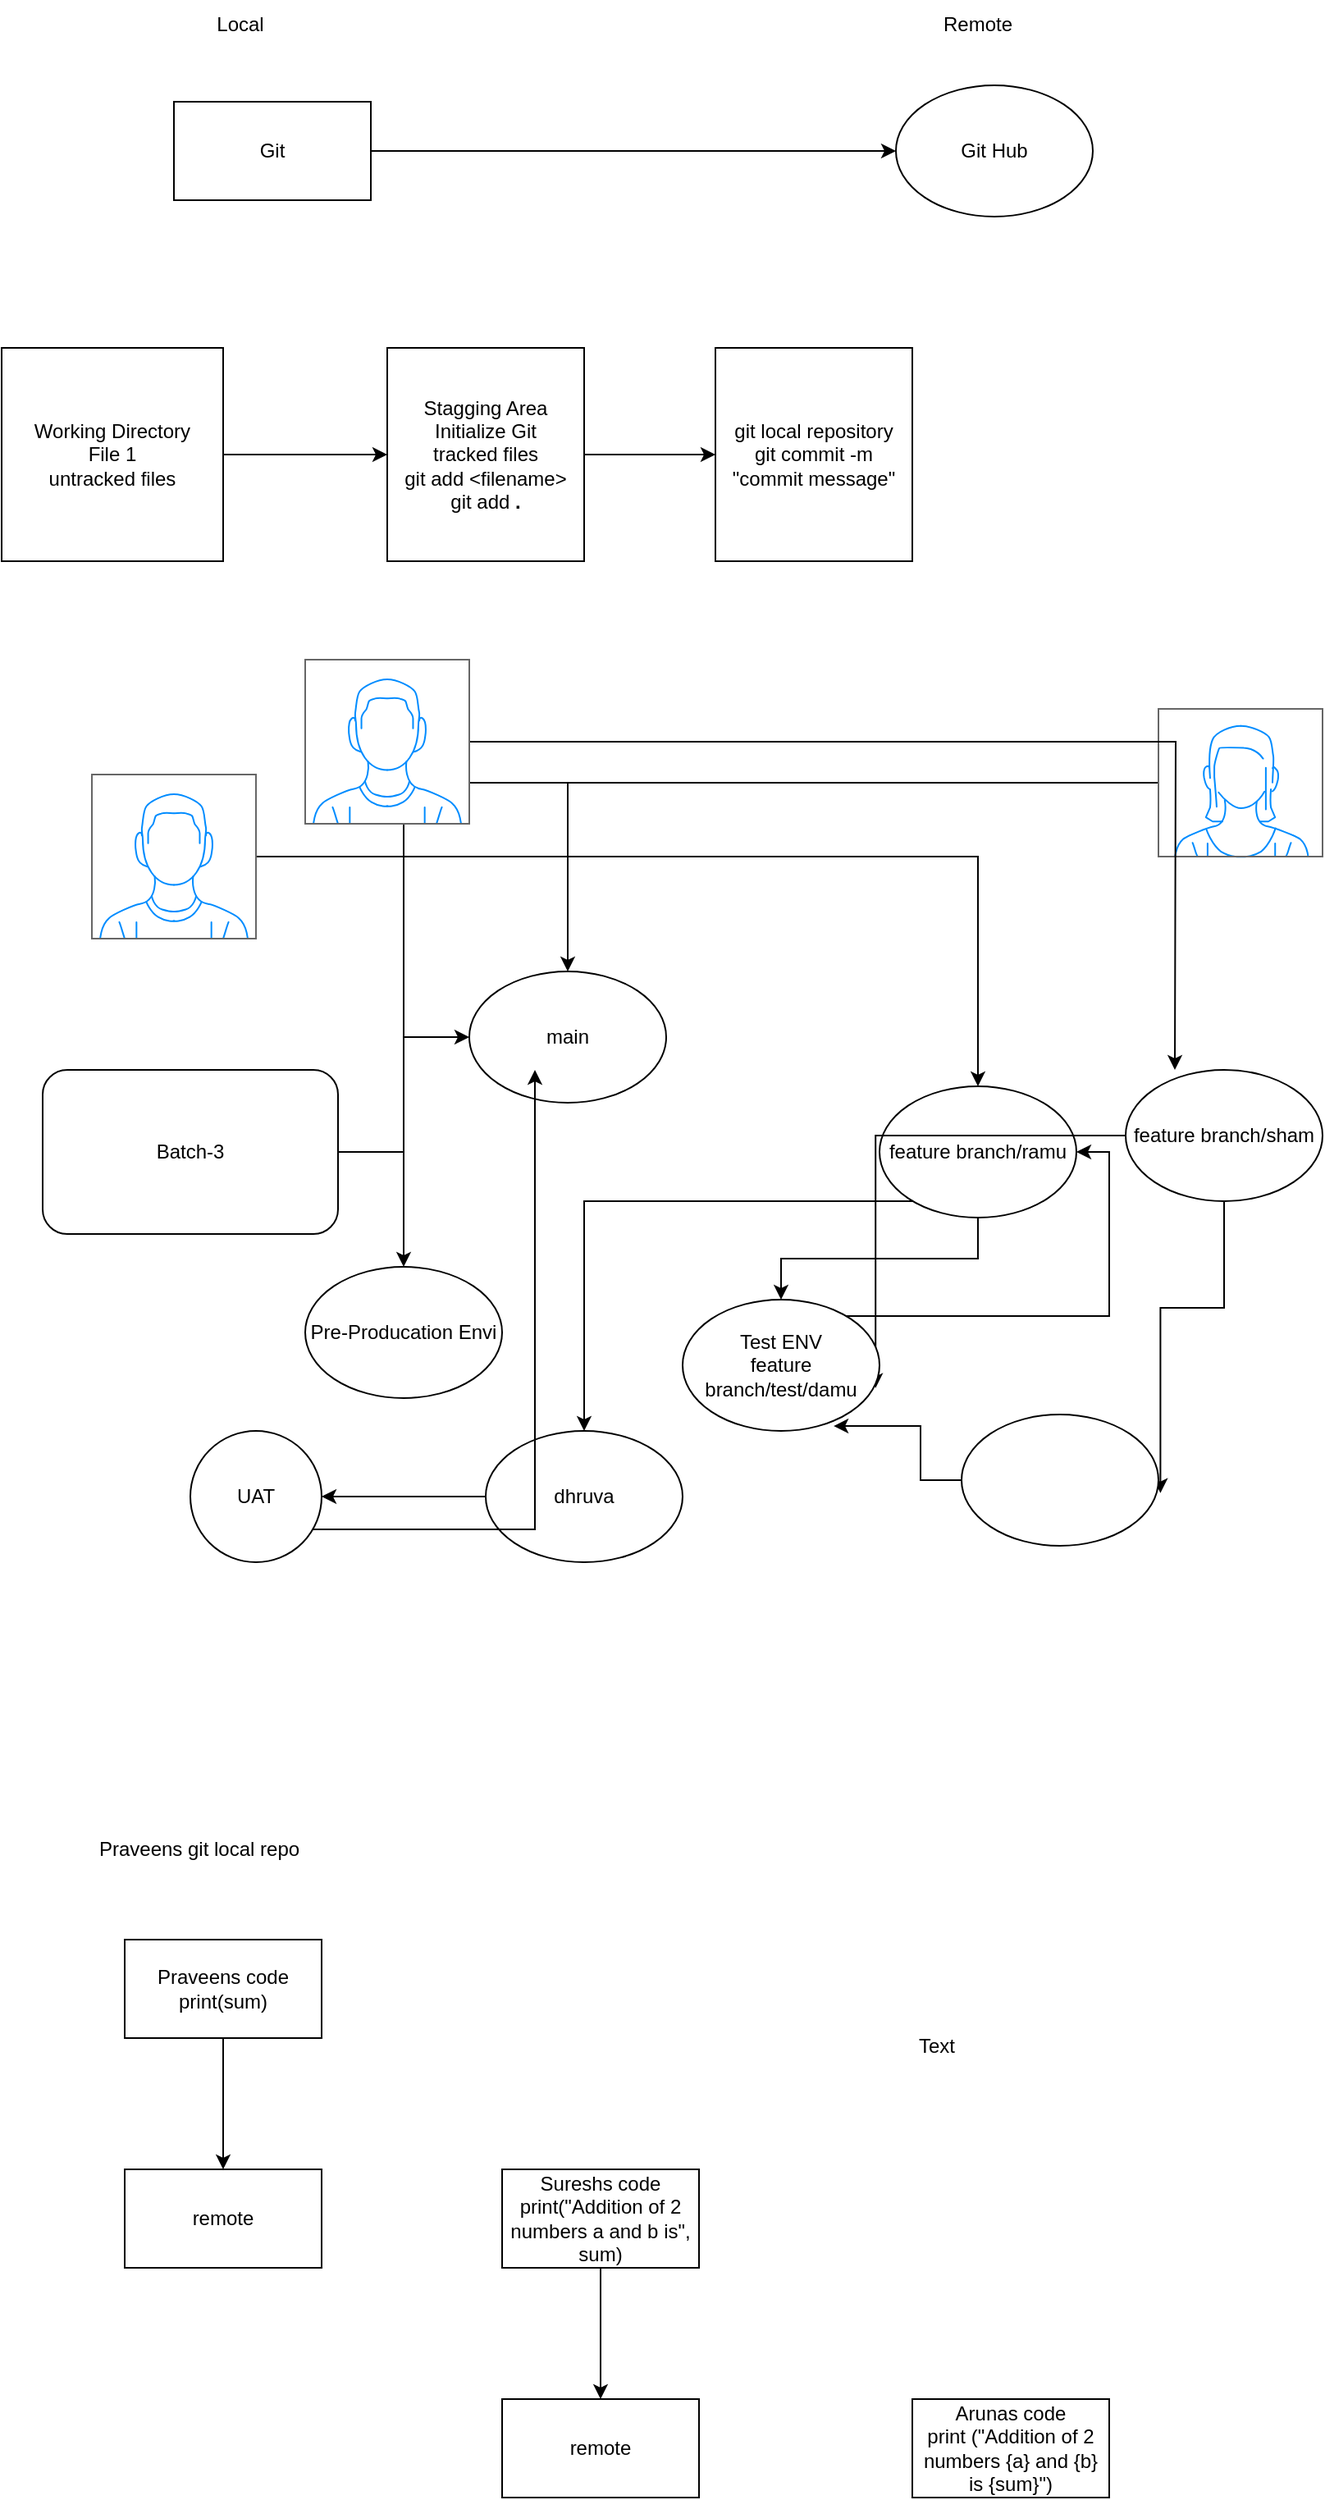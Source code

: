 <mxfile version="28.2.0">
  <diagram name="Page-1" id="Vkva2e3HYpEGKWE487j_">
    <mxGraphModel dx="1042" dy="562" grid="1" gridSize="10" guides="1" tooltips="1" connect="1" arrows="1" fold="1" page="1" pageScale="1" pageWidth="850" pageHeight="1100" math="0" shadow="0">
      <root>
        <mxCell id="0" />
        <mxCell id="1" parent="0" />
        <mxCell id="qPqcnaVc4TVefii1e9ks-10" style="edgeStyle=orthogonalEdgeStyle;rounded=0;orthogonalLoop=1;jettySize=auto;html=1;entryX=0;entryY=0.5;entryDx=0;entryDy=0;" parent="1" source="qPqcnaVc4TVefii1e9ks-1" target="qPqcnaVc4TVefii1e9ks-2" edge="1">
          <mxGeometry relative="1" as="geometry" />
        </mxCell>
        <mxCell id="qPqcnaVc4TVefii1e9ks-1" value="Git" style="rounded=0;whiteSpace=wrap;html=1;" parent="1" vertex="1">
          <mxGeometry x="140" y="170" width="120" height="60" as="geometry" />
        </mxCell>
        <mxCell id="qPqcnaVc4TVefii1e9ks-2" value="Git Hub" style="ellipse;whiteSpace=wrap;html=1;" parent="1" vertex="1">
          <mxGeometry x="580" y="160" width="120" height="80" as="geometry" />
        </mxCell>
        <mxCell id="qPqcnaVc4TVefii1e9ks-3" value="Local" style="text;html=1;align=center;verticalAlign=middle;resizable=0;points=[];autosize=1;strokeColor=none;fillColor=none;" parent="1" vertex="1">
          <mxGeometry x="155" y="108" width="50" height="30" as="geometry" />
        </mxCell>
        <mxCell id="qPqcnaVc4TVefii1e9ks-4" value="Remote" style="text;html=1;align=center;verticalAlign=middle;whiteSpace=wrap;rounded=0;" parent="1" vertex="1">
          <mxGeometry x="600" y="108" width="60" height="30" as="geometry" />
        </mxCell>
        <mxCell id="qPqcnaVc4TVefii1e9ks-7" value="" style="edgeStyle=orthogonalEdgeStyle;rounded=0;orthogonalLoop=1;jettySize=auto;html=1;" parent="1" source="qPqcnaVc4TVefii1e9ks-5" target="qPqcnaVc4TVefii1e9ks-6" edge="1">
          <mxGeometry relative="1" as="geometry" />
        </mxCell>
        <mxCell id="qPqcnaVc4TVefii1e9ks-5" value="Working Directory&lt;div&gt;File 1&lt;/div&gt;&lt;div&gt;untracked files&lt;/div&gt;" style="rounded=0;whiteSpace=wrap;html=1;" parent="1" vertex="1">
          <mxGeometry x="35" y="320" width="135" height="130" as="geometry" />
        </mxCell>
        <mxCell id="qPqcnaVc4TVefii1e9ks-9" value="" style="edgeStyle=orthogonalEdgeStyle;rounded=0;orthogonalLoop=1;jettySize=auto;html=1;" parent="1" source="qPqcnaVc4TVefii1e9ks-6" target="qPqcnaVc4TVefii1e9ks-8" edge="1">
          <mxGeometry relative="1" as="geometry" />
        </mxCell>
        <mxCell id="qPqcnaVc4TVefii1e9ks-6" value="Stagging Area&lt;div&gt;Initialize Git&lt;/div&gt;&lt;div&gt;tracked files&lt;/div&gt;&lt;div&gt;git add &amp;lt;filename&amp;gt;&lt;/div&gt;&lt;div&gt;git add &lt;b&gt;.&lt;/b&gt;&lt;/div&gt;" style="whiteSpace=wrap;html=1;rounded=0;" parent="1" vertex="1">
          <mxGeometry x="270" y="320" width="120" height="130" as="geometry" />
        </mxCell>
        <mxCell id="qPqcnaVc4TVefii1e9ks-8" value="git local repository&lt;div&gt;git commit -m &quot;commit message&quot;&lt;/div&gt;" style="whiteSpace=wrap;html=1;rounded=0;" parent="1" vertex="1">
          <mxGeometry x="470" y="320" width="120" height="130" as="geometry" />
        </mxCell>
        <mxCell id="GKIaZJbJ-jtgFDAoUmTe-4" style="edgeStyle=orthogonalEdgeStyle;rounded=0;orthogonalLoop=1;jettySize=auto;html=1;entryX=0;entryY=0.5;entryDx=0;entryDy=0;" parent="1" source="GKIaZJbJ-jtgFDAoUmTe-1" target="GKIaZJbJ-jtgFDAoUmTe-3" edge="1">
          <mxGeometry relative="1" as="geometry" />
        </mxCell>
        <mxCell id="GKIaZJbJ-jtgFDAoUmTe-1" value="Batch-3" style="rounded=1;whiteSpace=wrap;html=1;" parent="1" vertex="1">
          <mxGeometry x="60" y="760" width="180" height="100" as="geometry" />
        </mxCell>
        <mxCell id="GKIaZJbJ-jtgFDAoUmTe-14" style="edgeStyle=orthogonalEdgeStyle;rounded=0;orthogonalLoop=1;jettySize=auto;html=1;" parent="1" source="GKIaZJbJ-jtgFDAoUmTe-2" target="GKIaZJbJ-jtgFDAoUmTe-13" edge="1">
          <mxGeometry relative="1" as="geometry" />
        </mxCell>
        <mxCell id="GKIaZJbJ-jtgFDAoUmTe-22" style="edgeStyle=orthogonalEdgeStyle;rounded=0;orthogonalLoop=1;jettySize=auto;html=1;" parent="1" source="GKIaZJbJ-jtgFDAoUmTe-2" target="GKIaZJbJ-jtgFDAoUmTe-21" edge="1">
          <mxGeometry relative="1" as="geometry">
            <Array as="points">
              <mxPoint x="390" y="840" />
            </Array>
          </mxGeometry>
        </mxCell>
        <mxCell id="GKIaZJbJ-jtgFDAoUmTe-2" value="feature branch/ramu" style="ellipse;whiteSpace=wrap;html=1;" parent="1" vertex="1">
          <mxGeometry x="570" y="770" width="120" height="80" as="geometry" />
        </mxCell>
        <mxCell id="GKIaZJbJ-jtgFDAoUmTe-3" value="main" style="ellipse;whiteSpace=wrap;html=1;" parent="1" vertex="1">
          <mxGeometry x="320" y="700" width="120" height="80" as="geometry" />
        </mxCell>
        <mxCell id="GKIaZJbJ-jtgFDAoUmTe-6" style="edgeStyle=orthogonalEdgeStyle;rounded=0;orthogonalLoop=1;jettySize=auto;html=1;entryX=0.5;entryY=0;entryDx=0;entryDy=0;" parent="1" source="GKIaZJbJ-jtgFDAoUmTe-5" target="GKIaZJbJ-jtgFDAoUmTe-2" edge="1">
          <mxGeometry relative="1" as="geometry" />
        </mxCell>
        <mxCell id="GKIaZJbJ-jtgFDAoUmTe-5" value="" style="verticalLabelPosition=bottom;shadow=0;dashed=0;align=center;html=1;verticalAlign=top;strokeWidth=1;shape=mxgraph.mockup.containers.userMale;strokeColor=#666666;strokeColor2=#008cff;" parent="1" vertex="1">
          <mxGeometry x="90" y="580" width="100" height="100" as="geometry" />
        </mxCell>
        <mxCell id="GKIaZJbJ-jtgFDAoUmTe-9" style="edgeStyle=orthogonalEdgeStyle;rounded=0;orthogonalLoop=1;jettySize=auto;html=1;entryX=0.5;entryY=0;entryDx=0;entryDy=0;" parent="1" source="GKIaZJbJ-jtgFDAoUmTe-7" target="GKIaZJbJ-jtgFDAoUmTe-3" edge="1">
          <mxGeometry relative="1" as="geometry" />
        </mxCell>
        <mxCell id="GKIaZJbJ-jtgFDAoUmTe-27" style="edgeStyle=orthogonalEdgeStyle;rounded=0;orthogonalLoop=1;jettySize=auto;html=1;" parent="1" source="GKIaZJbJ-jtgFDAoUmTe-7" target="GKIaZJbJ-jtgFDAoUmTe-26" edge="1">
          <mxGeometry relative="1" as="geometry" />
        </mxCell>
        <mxCell id="GKIaZJbJ-jtgFDAoUmTe-7" value="" style="verticalLabelPosition=bottom;shadow=0;dashed=0;align=center;html=1;verticalAlign=top;strokeWidth=1;shape=mxgraph.mockup.containers.userFemale;strokeColor=#666666;strokeColor2=#008cff;" parent="1" vertex="1">
          <mxGeometry x="740" y="540" width="100" height="90" as="geometry" />
        </mxCell>
        <mxCell id="GKIaZJbJ-jtgFDAoUmTe-11" style="edgeStyle=orthogonalEdgeStyle;rounded=0;orthogonalLoop=1;jettySize=auto;html=1;" parent="1" source="GKIaZJbJ-jtgFDAoUmTe-10" edge="1">
          <mxGeometry relative="1" as="geometry">
            <mxPoint x="750" y="760" as="targetPoint" />
          </mxGeometry>
        </mxCell>
        <mxCell id="GKIaZJbJ-jtgFDAoUmTe-10" value="" style="verticalLabelPosition=bottom;shadow=0;dashed=0;align=center;html=1;verticalAlign=top;strokeWidth=1;shape=mxgraph.mockup.containers.userMale;strokeColor=#666666;strokeColor2=#008cff;" parent="1" vertex="1">
          <mxGeometry x="220" y="510" width="100" height="100" as="geometry" />
        </mxCell>
        <mxCell id="GKIaZJbJ-jtgFDAoUmTe-16" style="edgeStyle=orthogonalEdgeStyle;rounded=0;orthogonalLoop=1;jettySize=auto;html=1;entryX=0.98;entryY=0.673;entryDx=0;entryDy=0;entryPerimeter=0;" parent="1" source="GKIaZJbJ-jtgFDAoUmTe-12" target="GKIaZJbJ-jtgFDAoUmTe-13" edge="1">
          <mxGeometry relative="1" as="geometry">
            <mxPoint x="780" y="980" as="targetPoint" />
          </mxGeometry>
        </mxCell>
        <mxCell id="GKIaZJbJ-jtgFDAoUmTe-17" style="edgeStyle=orthogonalEdgeStyle;rounded=0;orthogonalLoop=1;jettySize=auto;html=1;entryX=1.01;entryY=0.598;entryDx=0;entryDy=0;entryPerimeter=0;" parent="1" source="GKIaZJbJ-jtgFDAoUmTe-12" target="GKIaZJbJ-jtgFDAoUmTe-19" edge="1">
          <mxGeometry relative="1" as="geometry">
            <mxPoint x="780" y="960" as="targetPoint" />
          </mxGeometry>
        </mxCell>
        <mxCell id="GKIaZJbJ-jtgFDAoUmTe-12" value="feature branch/sham" style="ellipse;whiteSpace=wrap;html=1;" parent="1" vertex="1">
          <mxGeometry x="720" y="760" width="120" height="80" as="geometry" />
        </mxCell>
        <mxCell id="GKIaZJbJ-jtgFDAoUmTe-15" style="edgeStyle=orthogonalEdgeStyle;rounded=0;orthogonalLoop=1;jettySize=auto;html=1;entryX=1;entryY=0.5;entryDx=0;entryDy=0;" parent="1" source="GKIaZJbJ-jtgFDAoUmTe-13" target="GKIaZJbJ-jtgFDAoUmTe-2" edge="1">
          <mxGeometry relative="1" as="geometry">
            <Array as="points">
              <mxPoint x="710" y="910" />
              <mxPoint x="710" y="810" />
            </Array>
          </mxGeometry>
        </mxCell>
        <mxCell id="GKIaZJbJ-jtgFDAoUmTe-13" value="Test ENV&lt;br&gt;feature branch/test/damu" style="ellipse;whiteSpace=wrap;html=1;" parent="1" vertex="1">
          <mxGeometry x="450" y="900" width="120" height="80" as="geometry" />
        </mxCell>
        <mxCell id="GKIaZJbJ-jtgFDAoUmTe-19" value="" style="ellipse;whiteSpace=wrap;html=1;" parent="1" vertex="1">
          <mxGeometry x="620" y="970" width="120" height="80" as="geometry" />
        </mxCell>
        <mxCell id="GKIaZJbJ-jtgFDAoUmTe-20" style="edgeStyle=orthogonalEdgeStyle;rounded=0;orthogonalLoop=1;jettySize=auto;html=1;entryX=0.767;entryY=0.963;entryDx=0;entryDy=0;entryPerimeter=0;" parent="1" source="GKIaZJbJ-jtgFDAoUmTe-19" target="GKIaZJbJ-jtgFDAoUmTe-13" edge="1">
          <mxGeometry relative="1" as="geometry" />
        </mxCell>
        <mxCell id="GKIaZJbJ-jtgFDAoUmTe-24" value="" style="edgeStyle=orthogonalEdgeStyle;rounded=0;orthogonalLoop=1;jettySize=auto;html=1;" parent="1" source="GKIaZJbJ-jtgFDAoUmTe-21" target="GKIaZJbJ-jtgFDAoUmTe-23" edge="1">
          <mxGeometry relative="1" as="geometry" />
        </mxCell>
        <mxCell id="GKIaZJbJ-jtgFDAoUmTe-21" value="dhruva" style="ellipse;whiteSpace=wrap;html=1;" parent="1" vertex="1">
          <mxGeometry x="330" y="980" width="120" height="80" as="geometry" />
        </mxCell>
        <mxCell id="GKIaZJbJ-jtgFDAoUmTe-25" style="edgeStyle=orthogonalEdgeStyle;rounded=0;orthogonalLoop=1;jettySize=auto;html=1;" parent="1" source="GKIaZJbJ-jtgFDAoUmTe-23" edge="1">
          <mxGeometry relative="1" as="geometry">
            <mxPoint x="270" y="1040" as="sourcePoint" />
            <mxPoint x="360" y="760" as="targetPoint" />
            <Array as="points">
              <mxPoint x="360" y="1040" />
            </Array>
          </mxGeometry>
        </mxCell>
        <mxCell id="GKIaZJbJ-jtgFDAoUmTe-23" value="UAT" style="ellipse;whiteSpace=wrap;html=1;" parent="1" vertex="1">
          <mxGeometry x="150" y="980" width="80" height="80" as="geometry" />
        </mxCell>
        <mxCell id="GKIaZJbJ-jtgFDAoUmTe-26" value="Pre-Producation Envi" style="ellipse;whiteSpace=wrap;html=1;" parent="1" vertex="1">
          <mxGeometry x="220" y="880" width="120" height="80" as="geometry" />
        </mxCell>
        <mxCell id="1G2URpbAdxJ1L-b8srNJ-5" value="" style="edgeStyle=orthogonalEdgeStyle;rounded=0;orthogonalLoop=1;jettySize=auto;html=1;" parent="1" source="1G2URpbAdxJ1L-b8srNJ-1" target="1G2URpbAdxJ1L-b8srNJ-4" edge="1">
          <mxGeometry relative="1" as="geometry" />
        </mxCell>
        <mxCell id="1G2URpbAdxJ1L-b8srNJ-1" value="Praveens code&lt;div&gt;print(sum)&lt;/div&gt;" style="rounded=0;whiteSpace=wrap;html=1;" parent="1" vertex="1">
          <mxGeometry x="110" y="1290" width="120" height="60" as="geometry" />
        </mxCell>
        <mxCell id="1G2URpbAdxJ1L-b8srNJ-7" value="" style="edgeStyle=orthogonalEdgeStyle;rounded=0;orthogonalLoop=1;jettySize=auto;html=1;" parent="1" source="1G2URpbAdxJ1L-b8srNJ-2" target="1G2URpbAdxJ1L-b8srNJ-6" edge="1">
          <mxGeometry relative="1" as="geometry" />
        </mxCell>
        <mxCell id="1G2URpbAdxJ1L-b8srNJ-2" value="Sureshs code&lt;div&gt;&lt;span data-teams=&quot;true&quot;&gt;print(&quot;Addition of 2 numbers a and b is&quot;, sum)&lt;/span&gt;&lt;/div&gt;" style="rounded=0;whiteSpace=wrap;html=1;" parent="1" vertex="1">
          <mxGeometry x="340" y="1430" width="120" height="60" as="geometry" />
        </mxCell>
        <mxCell id="1G2URpbAdxJ1L-b8srNJ-3" value="Arunas code&lt;div&gt;&lt;span data-teams=&quot;true&quot;&gt;print (&quot;Addition of 2 numbers {a} and {b} is {sum}&quot;)&lt;/span&gt;&lt;/div&gt;" style="rounded=0;whiteSpace=wrap;html=1;" parent="1" vertex="1">
          <mxGeometry x="590" y="1570" width="120" height="60" as="geometry" />
        </mxCell>
        <mxCell id="1G2URpbAdxJ1L-b8srNJ-4" value="remote" style="whiteSpace=wrap;html=1;rounded=0;" parent="1" vertex="1">
          <mxGeometry x="110" y="1430" width="120" height="60" as="geometry" />
        </mxCell>
        <mxCell id="1G2URpbAdxJ1L-b8srNJ-6" value="remote" style="whiteSpace=wrap;html=1;rounded=0;" parent="1" vertex="1">
          <mxGeometry x="340" y="1570" width="120" height="60" as="geometry" />
        </mxCell>
        <mxCell id="1G2URpbAdxJ1L-b8srNJ-8" value="Praveens git local repo" style="text;html=1;align=center;verticalAlign=middle;resizable=0;points=[];autosize=1;strokeColor=none;fillColor=none;" parent="1" vertex="1">
          <mxGeometry x="80" y="1220" width="150" height="30" as="geometry" />
        </mxCell>
        <mxCell id="1G2URpbAdxJ1L-b8srNJ-9" value="Text" style="text;html=1;align=center;verticalAlign=middle;whiteSpace=wrap;rounded=0;" parent="1" vertex="1">
          <mxGeometry x="500" y="1320" width="210" height="70" as="geometry" />
        </mxCell>
      </root>
    </mxGraphModel>
  </diagram>
</mxfile>
